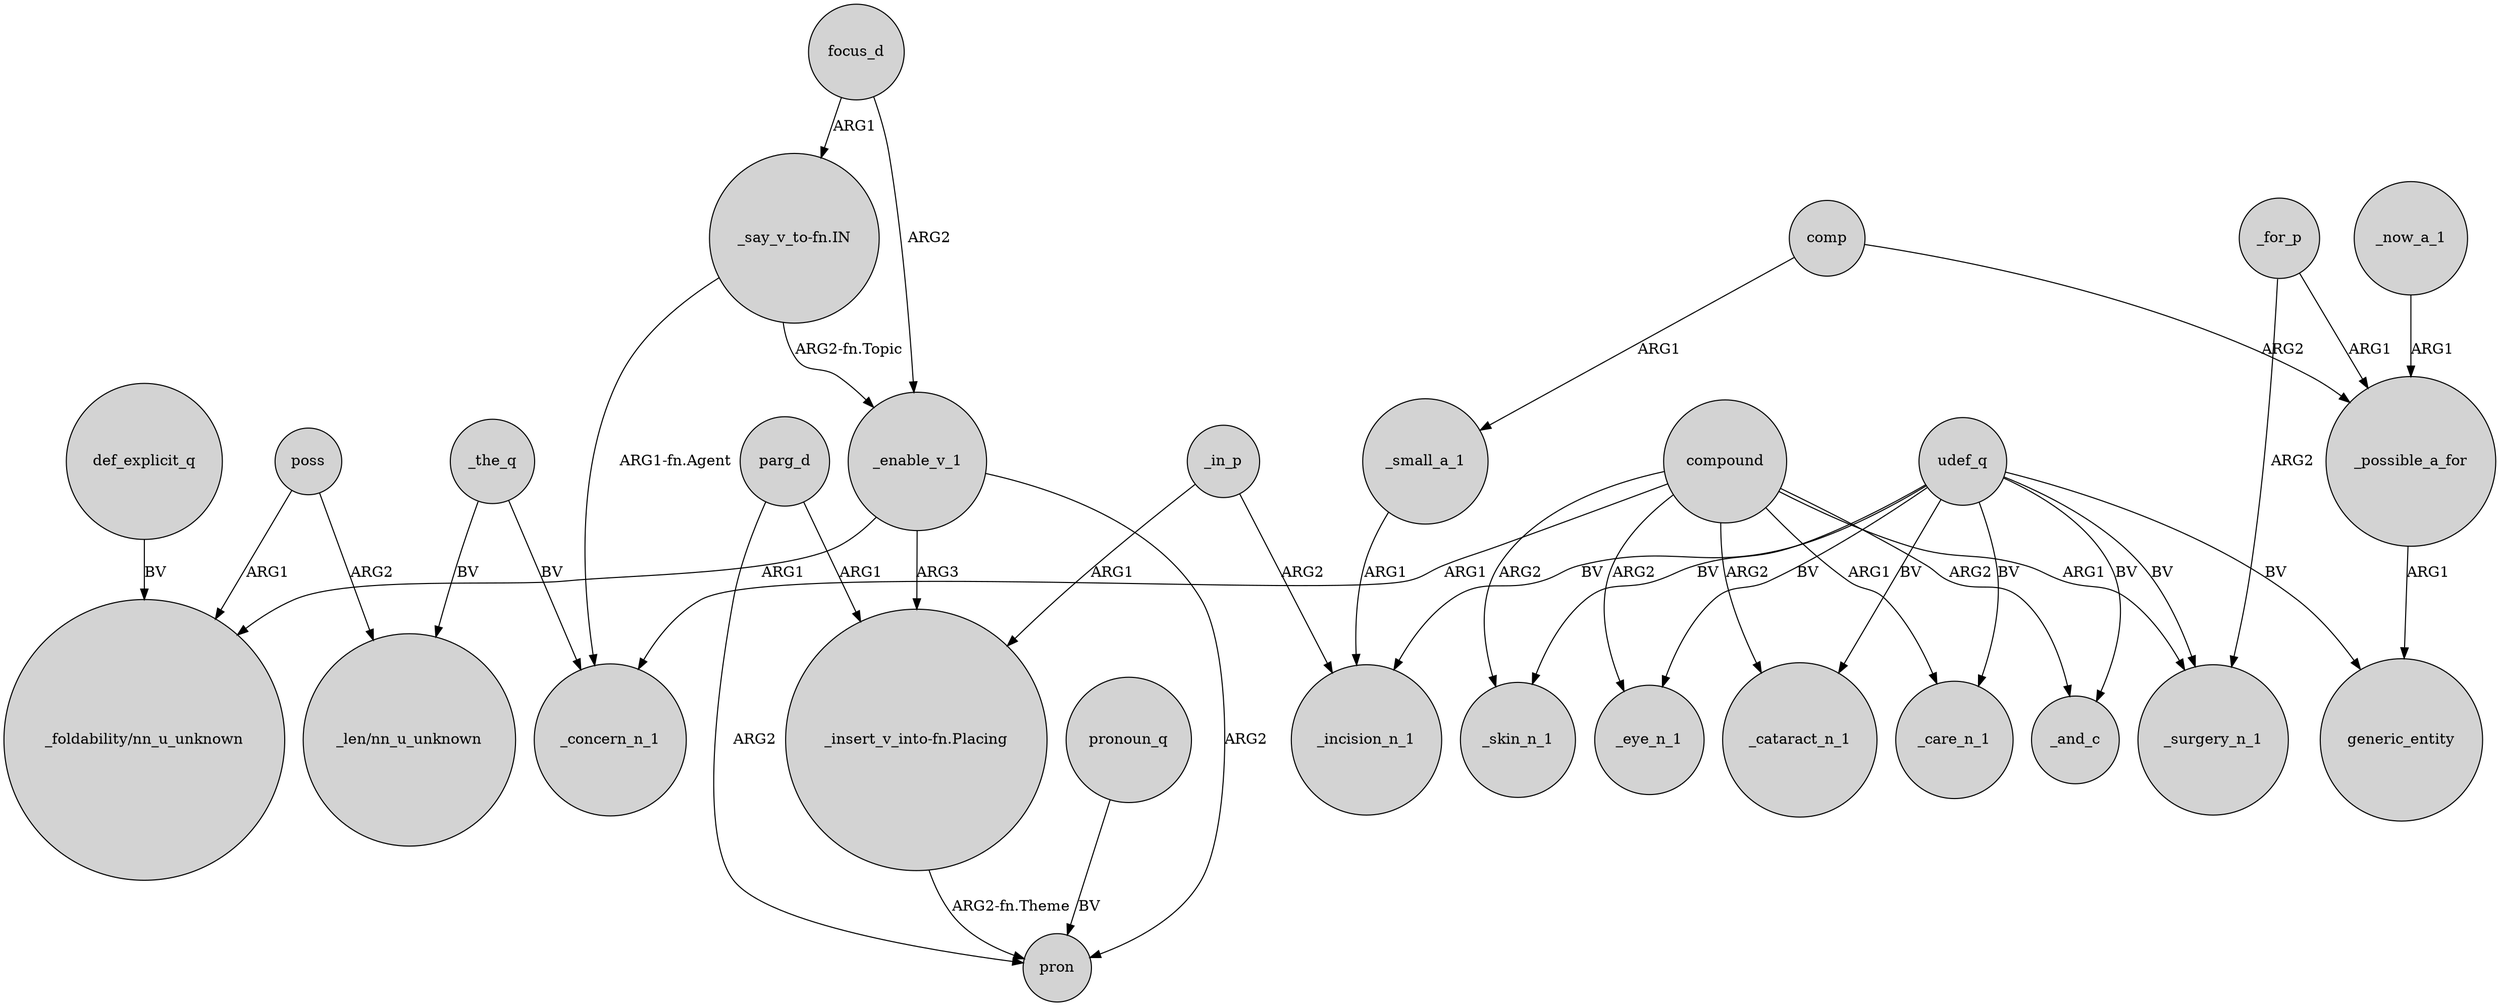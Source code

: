 digraph {
	node [shape=circle style=filled]
	_the_q -> "_len/nn_u_unknown" [label=BV]
	compound -> _surgery_n_1 [label=ARG1]
	"_say_v_to-fn.IN" -> _enable_v_1 [label="ARG2-fn.Topic"]
	udef_q -> generic_entity [label=BV]
	udef_q -> _surgery_n_1 [label=BV]
	poss -> "_foldability/nn_u_unknown" [label=ARG1]
	udef_q -> _care_n_1 [label=BV]
	focus_d -> _enable_v_1 [label=ARG2]
	comp -> _possible_a_for [label=ARG2]
	"_say_v_to-fn.IN" -> _concern_n_1 [label="ARG1-fn.Agent"]
	udef_q -> _skin_n_1 [label=BV]
	compound -> _eye_n_1 [label=ARG2]
	udef_q -> _eye_n_1 [label=BV]
	compound -> _skin_n_1 [label=ARG2]
	_the_q -> _concern_n_1 [label=BV]
	parg_d -> pron [label=ARG2]
	udef_q -> _cataract_n_1 [label=BV]
	_enable_v_1 -> pron [label=ARG2]
	parg_d -> "_insert_v_into-fn.Placing" [label=ARG1]
	pronoun_q -> pron [label=BV]
	udef_q -> _incision_n_1 [label=BV]
	compound -> _cataract_n_1 [label=ARG2]
	_now_a_1 -> _possible_a_for [label=ARG1]
	_small_a_1 -> _incision_n_1 [label=ARG1]
	_possible_a_for -> generic_entity [label=ARG1]
	compound -> _and_c [label=ARG2]
	_for_p -> _possible_a_for [label=ARG1]
	comp -> _small_a_1 [label=ARG1]
	"_insert_v_into-fn.Placing" -> pron [label="ARG2-fn.Theme"]
	_in_p -> _incision_n_1 [label=ARG2]
	def_explicit_q -> "_foldability/nn_u_unknown" [label=BV]
	poss -> "_len/nn_u_unknown" [label=ARG2]
	compound -> _care_n_1 [label=ARG1]
	_enable_v_1 -> "_insert_v_into-fn.Placing" [label=ARG3]
	_enable_v_1 -> "_foldability/nn_u_unknown" [label=ARG1]
	_for_p -> _surgery_n_1 [label=ARG2]
	udef_q -> _and_c [label=BV]
	_in_p -> "_insert_v_into-fn.Placing" [label=ARG1]
	compound -> _concern_n_1 [label=ARG1]
	focus_d -> "_say_v_to-fn.IN" [label=ARG1]
}
